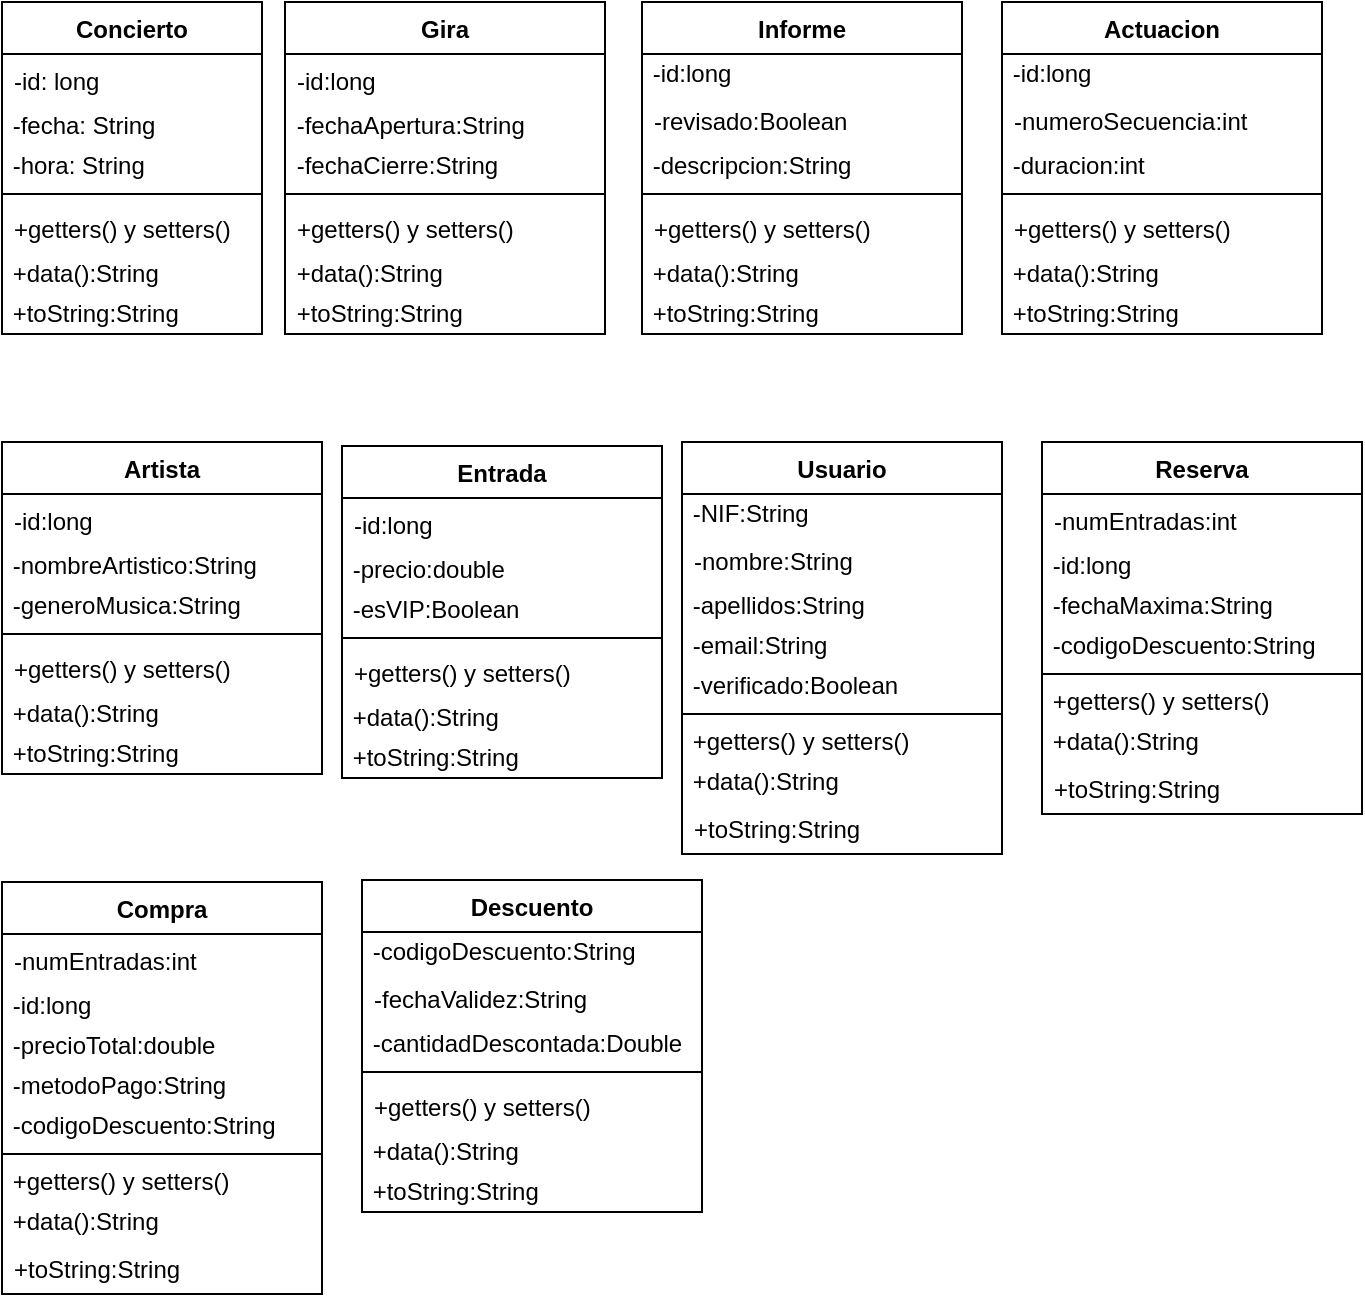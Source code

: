 <mxfile version="12.1.1" type="device" pages="1"><diagram id="xjaGBmAfWyfpc5PXz91N" name="Page-1"><mxGraphModel dx="854" dy="468" grid="1" gridSize="10" guides="1" tooltips="1" connect="1" arrows="1" fold="1" page="1" pageScale="1" pageWidth="827" pageHeight="1169" math="0" shadow="0"><root><mxCell id="0"/><mxCell id="1" parent="0"/><mxCell id="RiMxpayT2h-2j6qFjot8-5" value="Concierto" style="swimlane;fontStyle=1;align=center;verticalAlign=top;childLayout=stackLayout;horizontal=1;startSize=26;horizontalStack=0;resizeParent=1;resizeParentMax=0;resizeLast=0;collapsible=1;marginBottom=0;" parent="1" vertex="1"><mxGeometry x="20" y="30" width="130" height="166" as="geometry"/></mxCell><mxCell id="RiMxpayT2h-2j6qFjot8-6" value="-id: long" style="text;strokeColor=none;fillColor=none;align=left;verticalAlign=top;spacingLeft=4;spacingRight=4;overflow=hidden;rotatable=0;points=[[0,0.5],[1,0.5]];portConstraint=eastwest;" parent="RiMxpayT2h-2j6qFjot8-5" vertex="1"><mxGeometry y="26" width="130" height="26" as="geometry"/></mxCell><mxCell id="RiMxpayT2h-2j6qFjot8-9" value="&amp;nbsp;-fecha: String" style="text;html=1;resizable=0;points=[];autosize=1;align=left;verticalAlign=top;spacingTop=-4;" parent="RiMxpayT2h-2j6qFjot8-5" vertex="1"><mxGeometry y="52" width="130" height="20" as="geometry"/></mxCell><mxCell id="RiMxpayT2h-2j6qFjot8-10" value="&amp;nbsp;-hora: String" style="text;html=1;resizable=0;points=[];autosize=1;align=left;verticalAlign=top;spacingTop=-4;" parent="RiMxpayT2h-2j6qFjot8-5" vertex="1"><mxGeometry y="72" width="130" height="20" as="geometry"/></mxCell><mxCell id="RiMxpayT2h-2j6qFjot8-7" value="" style="line;strokeWidth=1;fillColor=none;align=left;verticalAlign=middle;spacingTop=-1;spacingLeft=3;spacingRight=3;rotatable=0;labelPosition=right;points=[];portConstraint=eastwest;" parent="RiMxpayT2h-2j6qFjot8-5" vertex="1"><mxGeometry y="92" width="130" height="8" as="geometry"/></mxCell><mxCell id="RiMxpayT2h-2j6qFjot8-8" value="+getters() y setters()&#10; " style="text;strokeColor=none;fillColor=none;align=left;verticalAlign=top;spacingLeft=4;spacingRight=4;overflow=hidden;rotatable=0;points=[[0,0.5],[1,0.5]];portConstraint=eastwest;" parent="RiMxpayT2h-2j6qFjot8-5" vertex="1"><mxGeometry y="100" width="130" height="26" as="geometry"/></mxCell><mxCell id="RiMxpayT2h-2j6qFjot8-12" value="&amp;nbsp;+data():String" style="text;html=1;resizable=0;points=[];autosize=1;align=left;verticalAlign=top;spacingTop=-4;" parent="RiMxpayT2h-2j6qFjot8-5" vertex="1"><mxGeometry y="126" width="130" height="20" as="geometry"/></mxCell><mxCell id="RiMxpayT2h-2j6qFjot8-48" value="&amp;nbsp;+toString:String" style="text;html=1;resizable=0;points=[];autosize=1;align=left;verticalAlign=top;spacingTop=-4;" parent="RiMxpayT2h-2j6qFjot8-5" vertex="1"><mxGeometry y="146" width="130" height="20" as="geometry"/></mxCell><mxCell id="RiMxpayT2h-2j6qFjot8-13" value="Gira" style="swimlane;fontStyle=1;align=center;verticalAlign=top;childLayout=stackLayout;horizontal=1;startSize=26;horizontalStack=0;resizeParent=1;resizeParentMax=0;resizeLast=0;collapsible=1;marginBottom=0;" parent="1" vertex="1"><mxGeometry x="161.5" y="30" width="160" height="166" as="geometry"/></mxCell><mxCell id="RiMxpayT2h-2j6qFjot8-14" value="-id:long" style="text;strokeColor=none;fillColor=none;align=left;verticalAlign=top;spacingLeft=4;spacingRight=4;overflow=hidden;rotatable=0;points=[[0,0.5],[1,0.5]];portConstraint=eastwest;" parent="RiMxpayT2h-2j6qFjot8-13" vertex="1"><mxGeometry y="26" width="160" height="26" as="geometry"/></mxCell><mxCell id="RiMxpayT2h-2j6qFjot8-17" value="&amp;nbsp;-fechaApertura:String" style="text;html=1;resizable=0;points=[];autosize=1;align=left;verticalAlign=top;spacingTop=-4;" parent="RiMxpayT2h-2j6qFjot8-13" vertex="1"><mxGeometry y="52" width="160" height="20" as="geometry"/></mxCell><mxCell id="RiMxpayT2h-2j6qFjot8-18" value="&amp;nbsp;-fechaCierre:String" style="text;html=1;resizable=0;points=[];autosize=1;align=left;verticalAlign=top;spacingTop=-4;" parent="RiMxpayT2h-2j6qFjot8-13" vertex="1"><mxGeometry y="72" width="160" height="20" as="geometry"/></mxCell><mxCell id="RiMxpayT2h-2j6qFjot8-15" value="" style="line;strokeWidth=1;fillColor=none;align=left;verticalAlign=middle;spacingTop=-1;spacingLeft=3;spacingRight=3;rotatable=0;labelPosition=right;points=[];portConstraint=eastwest;" parent="RiMxpayT2h-2j6qFjot8-13" vertex="1"><mxGeometry y="92" width="160" height="8" as="geometry"/></mxCell><mxCell id="RiMxpayT2h-2j6qFjot8-16" value="+getters() y setters()&#10; " style="text;strokeColor=none;fillColor=none;align=left;verticalAlign=top;spacingLeft=4;spacingRight=4;overflow=hidden;rotatable=0;points=[[0,0.5],[1,0.5]];portConstraint=eastwest;" parent="RiMxpayT2h-2j6qFjot8-13" vertex="1"><mxGeometry y="100" width="160" height="26" as="geometry"/></mxCell><mxCell id="RiMxpayT2h-2j6qFjot8-19" value="&amp;nbsp;+data():String" style="text;html=1;resizable=0;points=[];autosize=1;align=left;verticalAlign=top;spacingTop=-4;" parent="RiMxpayT2h-2j6qFjot8-13" vertex="1"><mxGeometry y="126" width="160" height="20" as="geometry"/></mxCell><mxCell id="RiMxpayT2h-2j6qFjot8-49" value="&amp;nbsp;+toString:String" style="text;html=1;resizable=0;points=[];autosize=1;align=left;verticalAlign=top;spacingTop=-4;" parent="RiMxpayT2h-2j6qFjot8-13" vertex="1"><mxGeometry y="146" width="160" height="20" as="geometry"/></mxCell><mxCell id="RiMxpayT2h-2j6qFjot8-21" value="Informe" style="swimlane;fontStyle=1;align=center;verticalAlign=top;childLayout=stackLayout;horizontal=1;startSize=26;horizontalStack=0;resizeParent=1;resizeParentMax=0;resizeLast=0;collapsible=1;marginBottom=0;" parent="1" vertex="1"><mxGeometry x="340" y="30" width="160" height="166" as="geometry"/></mxCell><mxCell id="RiMxpayT2h-2j6qFjot8-25" value="&amp;nbsp;-id:long" style="text;html=1;resizable=0;points=[];autosize=1;align=left;verticalAlign=top;spacingTop=-4;" parent="RiMxpayT2h-2j6qFjot8-21" vertex="1"><mxGeometry y="26" width="160" height="20" as="geometry"/></mxCell><mxCell id="RiMxpayT2h-2j6qFjot8-22" value="-revisado:Boolean" style="text;strokeColor=none;fillColor=none;align=left;verticalAlign=top;spacingLeft=4;spacingRight=4;overflow=hidden;rotatable=0;points=[[0,0.5],[1,0.5]];portConstraint=eastwest;" parent="RiMxpayT2h-2j6qFjot8-21" vertex="1"><mxGeometry y="46" width="160" height="26" as="geometry"/></mxCell><mxCell id="RiMxpayT2h-2j6qFjot8-26" value="&amp;nbsp;-descripcion:String" style="text;html=1;resizable=0;points=[];autosize=1;align=left;verticalAlign=top;spacingTop=-4;" parent="RiMxpayT2h-2j6qFjot8-21" vertex="1"><mxGeometry y="72" width="160" height="20" as="geometry"/></mxCell><mxCell id="RiMxpayT2h-2j6qFjot8-23" value="" style="line;strokeWidth=1;fillColor=none;align=left;verticalAlign=middle;spacingTop=-1;spacingLeft=3;spacingRight=3;rotatable=0;labelPosition=right;points=[];portConstraint=eastwest;" parent="RiMxpayT2h-2j6qFjot8-21" vertex="1"><mxGeometry y="92" width="160" height="8" as="geometry"/></mxCell><mxCell id="RiMxpayT2h-2j6qFjot8-24" value="+getters() y setters()" style="text;strokeColor=none;fillColor=none;align=left;verticalAlign=top;spacingLeft=4;spacingRight=4;overflow=hidden;rotatable=0;points=[[0,0.5],[1,0.5]];portConstraint=eastwest;" parent="RiMxpayT2h-2j6qFjot8-21" vertex="1"><mxGeometry y="100" width="160" height="26" as="geometry"/></mxCell><mxCell id="RiMxpayT2h-2j6qFjot8-27" value="&amp;nbsp;+data():String" style="text;html=1;resizable=0;points=[];autosize=1;align=left;verticalAlign=top;spacingTop=-4;" parent="RiMxpayT2h-2j6qFjot8-21" vertex="1"><mxGeometry y="126" width="160" height="20" as="geometry"/></mxCell><mxCell id="RiMxpayT2h-2j6qFjot8-50" value="&amp;nbsp;+toString:String" style="text;html=1;resizable=0;points=[];autosize=1;align=left;verticalAlign=top;spacingTop=-4;" parent="RiMxpayT2h-2j6qFjot8-21" vertex="1"><mxGeometry y="146" width="160" height="20" as="geometry"/></mxCell><mxCell id="RiMxpayT2h-2j6qFjot8-28" value="Actuacion" style="swimlane;fontStyle=1;align=center;verticalAlign=top;childLayout=stackLayout;horizontal=1;startSize=26;horizontalStack=0;resizeParent=1;resizeParentMax=0;resizeLast=0;collapsible=1;marginBottom=0;" parent="1" vertex="1"><mxGeometry x="520" y="30" width="160" height="166" as="geometry"/></mxCell><mxCell id="RiMxpayT2h-2j6qFjot8-32" value="&amp;nbsp;-id:long&amp;nbsp;" style="text;html=1;resizable=0;points=[];autosize=1;align=left;verticalAlign=top;spacingTop=-4;" parent="RiMxpayT2h-2j6qFjot8-28" vertex="1"><mxGeometry y="26" width="160" height="20" as="geometry"/></mxCell><mxCell id="RiMxpayT2h-2j6qFjot8-29" value="-numeroSecuencia:int" style="text;strokeColor=none;fillColor=none;align=left;verticalAlign=top;spacingLeft=4;spacingRight=4;overflow=hidden;rotatable=0;points=[[0,0.5],[1,0.5]];portConstraint=eastwest;" parent="RiMxpayT2h-2j6qFjot8-28" vertex="1"><mxGeometry y="46" width="160" height="26" as="geometry"/></mxCell><mxCell id="RiMxpayT2h-2j6qFjot8-33" value="&amp;nbsp;-duracion:int" style="text;html=1;resizable=0;points=[];autosize=1;align=left;verticalAlign=top;spacingTop=-4;" parent="RiMxpayT2h-2j6qFjot8-28" vertex="1"><mxGeometry y="72" width="160" height="20" as="geometry"/></mxCell><mxCell id="RiMxpayT2h-2j6qFjot8-30" value="" style="line;strokeWidth=1;fillColor=none;align=left;verticalAlign=middle;spacingTop=-1;spacingLeft=3;spacingRight=3;rotatable=0;labelPosition=right;points=[];portConstraint=eastwest;" parent="RiMxpayT2h-2j6qFjot8-28" vertex="1"><mxGeometry y="92" width="160" height="8" as="geometry"/></mxCell><mxCell id="RiMxpayT2h-2j6qFjot8-31" value="+getters() y setters()" style="text;strokeColor=none;fillColor=none;align=left;verticalAlign=top;spacingLeft=4;spacingRight=4;overflow=hidden;rotatable=0;points=[[0,0.5],[1,0.5]];portConstraint=eastwest;" parent="RiMxpayT2h-2j6qFjot8-28" vertex="1"><mxGeometry y="100" width="160" height="26" as="geometry"/></mxCell><mxCell id="RiMxpayT2h-2j6qFjot8-35" value="&amp;nbsp;+data():String" style="text;html=1;resizable=0;points=[];autosize=1;align=left;verticalAlign=top;spacingTop=-4;" parent="RiMxpayT2h-2j6qFjot8-28" vertex="1"><mxGeometry y="126" width="160" height="20" as="geometry"/></mxCell><mxCell id="RiMxpayT2h-2j6qFjot8-51" value="&amp;nbsp;+toString:String" style="text;html=1;resizable=0;points=[];autosize=1;align=left;verticalAlign=top;spacingTop=-4;" parent="RiMxpayT2h-2j6qFjot8-28" vertex="1"><mxGeometry y="146" width="160" height="20" as="geometry"/></mxCell><mxCell id="RiMxpayT2h-2j6qFjot8-36" value="Artista" style="swimlane;fontStyle=1;align=center;verticalAlign=top;childLayout=stackLayout;horizontal=1;startSize=26;horizontalStack=0;resizeParent=1;resizeParentMax=0;resizeLast=0;collapsible=1;marginBottom=0;" parent="1" vertex="1"><mxGeometry x="20" y="250" width="160" height="166" as="geometry"/></mxCell><mxCell id="RiMxpayT2h-2j6qFjot8-37" value="-id:long" style="text;strokeColor=none;fillColor=none;align=left;verticalAlign=top;spacingLeft=4;spacingRight=4;overflow=hidden;rotatable=0;points=[[0,0.5],[1,0.5]];portConstraint=eastwest;" parent="RiMxpayT2h-2j6qFjot8-36" vertex="1"><mxGeometry y="26" width="160" height="26" as="geometry"/></mxCell><mxCell id="RiMxpayT2h-2j6qFjot8-44" value="&amp;nbsp;-nombreArtistico:String" style="text;html=1;resizable=0;points=[];autosize=1;align=left;verticalAlign=top;spacingTop=-4;" parent="RiMxpayT2h-2j6qFjot8-36" vertex="1"><mxGeometry y="52" width="160" height="20" as="geometry"/></mxCell><mxCell id="RiMxpayT2h-2j6qFjot8-45" value="&amp;nbsp;-generoMusica:String" style="text;html=1;resizable=0;points=[];autosize=1;align=left;verticalAlign=top;spacingTop=-4;" parent="RiMxpayT2h-2j6qFjot8-36" vertex="1"><mxGeometry y="72" width="160" height="20" as="geometry"/></mxCell><mxCell id="RiMxpayT2h-2j6qFjot8-38" value="" style="line;strokeWidth=1;fillColor=none;align=left;verticalAlign=middle;spacingTop=-1;spacingLeft=3;spacingRight=3;rotatable=0;labelPosition=right;points=[];portConstraint=eastwest;" parent="RiMxpayT2h-2j6qFjot8-36" vertex="1"><mxGeometry y="92" width="160" height="8" as="geometry"/></mxCell><mxCell id="RiMxpayT2h-2j6qFjot8-39" value="+getters() y setters()&#10; " style="text;strokeColor=none;fillColor=none;align=left;verticalAlign=top;spacingLeft=4;spacingRight=4;overflow=hidden;rotatable=0;points=[[0,0.5],[1,0.5]];portConstraint=eastwest;" parent="RiMxpayT2h-2j6qFjot8-36" vertex="1"><mxGeometry y="100" width="160" height="26" as="geometry"/></mxCell><mxCell id="RiMxpayT2h-2j6qFjot8-46" value="&amp;nbsp;+data():String" style="text;html=1;resizable=0;points=[];autosize=1;align=left;verticalAlign=top;spacingTop=-4;" parent="RiMxpayT2h-2j6qFjot8-36" vertex="1"><mxGeometry y="126" width="160" height="20" as="geometry"/></mxCell><mxCell id="RiMxpayT2h-2j6qFjot8-52" value="&amp;nbsp;+toString:String" style="text;html=1;resizable=0;points=[];autosize=1;align=left;verticalAlign=top;spacingTop=-4;" parent="RiMxpayT2h-2j6qFjot8-36" vertex="1"><mxGeometry y="146" width="160" height="20" as="geometry"/></mxCell><mxCell id="RiMxpayT2h-2j6qFjot8-40" value="Entrada" style="swimlane;fontStyle=1;align=center;verticalAlign=top;childLayout=stackLayout;horizontal=1;startSize=26;horizontalStack=0;resizeParent=1;resizeParentMax=0;resizeLast=0;collapsible=1;marginBottom=0;" parent="1" vertex="1"><mxGeometry x="190" y="252" width="160" height="166" as="geometry"/></mxCell><mxCell id="RiMxpayT2h-2j6qFjot8-41" value="-id:long" style="text;strokeColor=none;fillColor=none;align=left;verticalAlign=top;spacingLeft=4;spacingRight=4;overflow=hidden;rotatable=0;points=[[0,0.5],[1,0.5]];portConstraint=eastwest;" parent="RiMxpayT2h-2j6qFjot8-40" vertex="1"><mxGeometry y="26" width="160" height="26" as="geometry"/></mxCell><mxCell id="RiMxpayT2h-2j6qFjot8-47" value="&amp;nbsp;-precio:double&amp;nbsp;" style="text;html=1;resizable=0;points=[];autosize=1;align=left;verticalAlign=top;spacingTop=-4;" parent="RiMxpayT2h-2j6qFjot8-40" vertex="1"><mxGeometry y="52" width="160" height="20" as="geometry"/></mxCell><mxCell id="RiMxpayT2h-2j6qFjot8-66" value="&amp;nbsp;-esVIP:Boolean" style="text;html=1;resizable=0;points=[];autosize=1;align=left;verticalAlign=top;spacingTop=-4;" parent="RiMxpayT2h-2j6qFjot8-40" vertex="1"><mxGeometry y="72" width="160" height="20" as="geometry"/></mxCell><mxCell id="RiMxpayT2h-2j6qFjot8-42" value="" style="line;strokeWidth=1;fillColor=none;align=left;verticalAlign=middle;spacingTop=-1;spacingLeft=3;spacingRight=3;rotatable=0;labelPosition=right;points=[];portConstraint=eastwest;" parent="RiMxpayT2h-2j6qFjot8-40" vertex="1"><mxGeometry y="92" width="160" height="8" as="geometry"/></mxCell><mxCell id="RiMxpayT2h-2j6qFjot8-43" value="+getters() y setters()&#10; " style="text;strokeColor=none;fillColor=none;align=left;verticalAlign=top;spacingLeft=4;spacingRight=4;overflow=hidden;rotatable=0;points=[[0,0.5],[1,0.5]];portConstraint=eastwest;" parent="RiMxpayT2h-2j6qFjot8-40" vertex="1"><mxGeometry y="100" width="160" height="26" as="geometry"/></mxCell><mxCell id="RiMxpayT2h-2j6qFjot8-67" value="&amp;nbsp;+data():String" style="text;html=1;resizable=0;points=[];autosize=1;align=left;verticalAlign=top;spacingTop=-4;" parent="RiMxpayT2h-2j6qFjot8-40" vertex="1"><mxGeometry y="126" width="160" height="20" as="geometry"/></mxCell><mxCell id="RiMxpayT2h-2j6qFjot8-53" value="&amp;nbsp;+toString:String" style="text;html=1;resizable=0;points=[];autosize=1;align=left;verticalAlign=top;spacingTop=-4;" parent="RiMxpayT2h-2j6qFjot8-40" vertex="1"><mxGeometry y="146" width="160" height="20" as="geometry"/></mxCell><mxCell id="RiMxpayT2h-2j6qFjot8-54" value="Usuario" style="swimlane;fontStyle=1;align=center;verticalAlign=top;childLayout=stackLayout;horizontal=1;startSize=26;horizontalStack=0;resizeParent=1;resizeParentMax=0;resizeLast=0;collapsible=1;marginBottom=0;" parent="1" vertex="1"><mxGeometry x="360" y="250" width="160" height="206" as="geometry"/></mxCell><mxCell id="RiMxpayT2h-2j6qFjot8-88" value="&amp;nbsp;-NIF:String" style="text;html=1;resizable=0;points=[];autosize=1;align=left;verticalAlign=top;spacingTop=-4;" parent="RiMxpayT2h-2j6qFjot8-54" vertex="1"><mxGeometry y="26" width="160" height="20" as="geometry"/></mxCell><mxCell id="RiMxpayT2h-2j6qFjot8-55" value="-nombre:String" style="text;strokeColor=none;fillColor=none;align=left;verticalAlign=top;spacingLeft=4;spacingRight=4;overflow=hidden;rotatable=0;points=[[0,0.5],[1,0.5]];portConstraint=eastwest;" parent="RiMxpayT2h-2j6qFjot8-54" vertex="1"><mxGeometry y="46" width="160" height="26" as="geometry"/></mxCell><mxCell id="RiMxpayT2h-2j6qFjot8-85" value="&amp;nbsp;-apellidos:String" style="text;html=1;resizable=0;points=[];autosize=1;align=left;verticalAlign=top;spacingTop=-4;" parent="RiMxpayT2h-2j6qFjot8-54" vertex="1"><mxGeometry y="72" width="160" height="20" as="geometry"/></mxCell><mxCell id="RiMxpayT2h-2j6qFjot8-86" value="&amp;nbsp;-email:String" style="text;html=1;resizable=0;points=[];autosize=1;align=left;verticalAlign=top;spacingTop=-4;" parent="RiMxpayT2h-2j6qFjot8-54" vertex="1"><mxGeometry y="92" width="160" height="20" as="geometry"/></mxCell><mxCell id="RiMxpayT2h-2j6qFjot8-87" value="&amp;nbsp;-verificado:Boolean" style="text;html=1;resizable=0;points=[];autosize=1;align=left;verticalAlign=top;spacingTop=-4;" parent="RiMxpayT2h-2j6qFjot8-54" vertex="1"><mxGeometry y="112" width="160" height="20" as="geometry"/></mxCell><mxCell id="RiMxpayT2h-2j6qFjot8-56" value="" style="line;strokeWidth=1;fillColor=none;align=left;verticalAlign=middle;spacingTop=-1;spacingLeft=3;spacingRight=3;rotatable=0;labelPosition=right;points=[];portConstraint=eastwest;" parent="RiMxpayT2h-2j6qFjot8-54" vertex="1"><mxGeometry y="132" width="160" height="8" as="geometry"/></mxCell><mxCell id="RiMxpayT2h-2j6qFjot8-76" value="&amp;nbsp;+getters() y setters()" style="text;html=1;resizable=0;points=[];autosize=1;align=left;verticalAlign=top;spacingTop=-4;" parent="RiMxpayT2h-2j6qFjot8-54" vertex="1"><mxGeometry y="140" width="160" height="20" as="geometry"/></mxCell><mxCell id="RiMxpayT2h-2j6qFjot8-82" value="&amp;nbsp;+data():String" style="text;html=1;resizable=0;points=[];autosize=1;align=left;verticalAlign=top;spacingTop=-4;" parent="RiMxpayT2h-2j6qFjot8-54" vertex="1"><mxGeometry y="160" width="160" height="20" as="geometry"/></mxCell><mxCell id="RiMxpayT2h-2j6qFjot8-57" value="+toString:String" style="text;strokeColor=none;fillColor=none;align=left;verticalAlign=top;spacingLeft=4;spacingRight=4;overflow=hidden;rotatable=0;points=[[0,0.5],[1,0.5]];portConstraint=eastwest;" parent="RiMxpayT2h-2j6qFjot8-54" vertex="1"><mxGeometry y="180" width="160" height="26" as="geometry"/></mxCell><mxCell id="RiMxpayT2h-2j6qFjot8-58" value="Compra" style="swimlane;fontStyle=1;align=center;verticalAlign=top;childLayout=stackLayout;horizontal=1;startSize=26;horizontalStack=0;resizeParent=1;resizeParentMax=0;resizeLast=0;collapsible=1;marginBottom=0;" parent="1" vertex="1"><mxGeometry x="20" y="470" width="160" height="206" as="geometry"/></mxCell><mxCell id="RiMxpayT2h-2j6qFjot8-59" value="-numEntradas:int" style="text;strokeColor=none;fillColor=none;align=left;verticalAlign=top;spacingLeft=4;spacingRight=4;overflow=hidden;rotatable=0;points=[[0,0.5],[1,0.5]];portConstraint=eastwest;" parent="RiMxpayT2h-2j6qFjot8-58" vertex="1"><mxGeometry y="26" width="160" height="26" as="geometry"/></mxCell><mxCell id="RiMxpayT2h-2j6qFjot8-89" value="&amp;nbsp;-id:long" style="text;html=1;resizable=0;points=[];autosize=1;align=left;verticalAlign=top;spacingTop=-4;" parent="RiMxpayT2h-2j6qFjot8-58" vertex="1"><mxGeometry y="52" width="160" height="20" as="geometry"/></mxCell><mxCell id="RiMxpayT2h-2j6qFjot8-90" value="&amp;nbsp;-precioTotal:double" style="text;html=1;resizable=0;points=[];autosize=1;align=left;verticalAlign=top;spacingTop=-4;" parent="RiMxpayT2h-2j6qFjot8-58" vertex="1"><mxGeometry y="72" width="160" height="20" as="geometry"/></mxCell><mxCell id="RiMxpayT2h-2j6qFjot8-91" value="&amp;nbsp;-metodoPago:String" style="text;html=1;resizable=0;points=[];autosize=1;align=left;verticalAlign=top;spacingTop=-4;" parent="RiMxpayT2h-2j6qFjot8-58" vertex="1"><mxGeometry y="92" width="160" height="20" as="geometry"/></mxCell><mxCell id="RiMxpayT2h-2j6qFjot8-97" value="&amp;nbsp;-codigoDescuento:String" style="text;html=1;resizable=0;points=[];autosize=1;align=left;verticalAlign=top;spacingTop=-4;" parent="RiMxpayT2h-2j6qFjot8-58" vertex="1"><mxGeometry y="112" width="160" height="20" as="geometry"/></mxCell><mxCell id="RiMxpayT2h-2j6qFjot8-60" value="" style="line;strokeWidth=1;fillColor=none;align=left;verticalAlign=middle;spacingTop=-1;spacingLeft=3;spacingRight=3;rotatable=0;labelPosition=right;points=[];portConstraint=eastwest;" parent="RiMxpayT2h-2j6qFjot8-58" vertex="1"><mxGeometry y="132" width="160" height="8" as="geometry"/></mxCell><mxCell id="RiMxpayT2h-2j6qFjot8-77" value="&amp;nbsp;+getters() y setters()" style="text;html=1;resizable=0;points=[];autosize=1;align=left;verticalAlign=top;spacingTop=-4;" parent="RiMxpayT2h-2j6qFjot8-58" vertex="1"><mxGeometry y="140" width="160" height="20" as="geometry"/></mxCell><mxCell id="RiMxpayT2h-2j6qFjot8-83" value="&amp;nbsp;+data():String" style="text;html=1;resizable=0;points=[];autosize=1;align=left;verticalAlign=top;spacingTop=-4;" parent="RiMxpayT2h-2j6qFjot8-58" vertex="1"><mxGeometry y="160" width="160" height="20" as="geometry"/></mxCell><mxCell id="RiMxpayT2h-2j6qFjot8-61" value="+toString:String" style="text;strokeColor=none;fillColor=none;align=left;verticalAlign=top;spacingLeft=4;spacingRight=4;overflow=hidden;rotatable=0;points=[[0,0.5],[1,0.5]];portConstraint=eastwest;" parent="RiMxpayT2h-2j6qFjot8-58" vertex="1"><mxGeometry y="180" width="160" height="26" as="geometry"/></mxCell><mxCell id="RiMxpayT2h-2j6qFjot8-62" value="Reserva" style="swimlane;fontStyle=1;align=center;verticalAlign=top;childLayout=stackLayout;horizontal=1;startSize=26;horizontalStack=0;resizeParent=1;resizeParentMax=0;resizeLast=0;collapsible=1;marginBottom=0;" parent="1" vertex="1"><mxGeometry x="540" y="250" width="160" height="186" as="geometry"/></mxCell><mxCell id="RiMxpayT2h-2j6qFjot8-63" value="-numEntradas:int" style="text;strokeColor=none;fillColor=none;align=left;verticalAlign=top;spacingLeft=4;spacingRight=4;overflow=hidden;rotatable=0;points=[[0,0.5],[1,0.5]];portConstraint=eastwest;" parent="RiMxpayT2h-2j6qFjot8-62" vertex="1"><mxGeometry y="26" width="160" height="26" as="geometry"/></mxCell><mxCell id="RiMxpayT2h-2j6qFjot8-92" value="&amp;nbsp;-id:long" style="text;html=1;resizable=0;points=[];autosize=1;align=left;verticalAlign=top;spacingTop=-4;" parent="RiMxpayT2h-2j6qFjot8-62" vertex="1"><mxGeometry y="52" width="160" height="20" as="geometry"/></mxCell><mxCell id="RiMxpayT2h-2j6qFjot8-94" value="&amp;nbsp;-fechaMaxima:String" style="text;html=1;resizable=0;points=[];autosize=1;align=left;verticalAlign=top;spacingTop=-4;" parent="RiMxpayT2h-2j6qFjot8-62" vertex="1"><mxGeometry y="72" width="160" height="20" as="geometry"/></mxCell><mxCell id="RiMxpayT2h-2j6qFjot8-96" value="&amp;nbsp;-codigoDescuento:String&lt;br&gt;" style="text;html=1;resizable=0;points=[];autosize=1;align=left;verticalAlign=top;spacingTop=-4;" parent="RiMxpayT2h-2j6qFjot8-62" vertex="1"><mxGeometry y="92" width="160" height="20" as="geometry"/></mxCell><mxCell id="RiMxpayT2h-2j6qFjot8-64" value="" style="line;strokeWidth=1;fillColor=none;align=left;verticalAlign=middle;spacingTop=-1;spacingLeft=3;spacingRight=3;rotatable=0;labelPosition=right;points=[];portConstraint=eastwest;" parent="RiMxpayT2h-2j6qFjot8-62" vertex="1"><mxGeometry y="112" width="160" height="8" as="geometry"/></mxCell><mxCell id="RiMxpayT2h-2j6qFjot8-79" value="&amp;nbsp;+getters() y setters()" style="text;html=1;resizable=0;points=[];autosize=1;align=left;verticalAlign=top;spacingTop=-4;" parent="RiMxpayT2h-2j6qFjot8-62" vertex="1"><mxGeometry y="120" width="160" height="20" as="geometry"/></mxCell><mxCell id="RiMxpayT2h-2j6qFjot8-80" value="&amp;nbsp;+data():String" style="text;html=1;resizable=0;points=[];autosize=1;align=left;verticalAlign=top;spacingTop=-4;" parent="RiMxpayT2h-2j6qFjot8-62" vertex="1"><mxGeometry y="140" width="160" height="20" as="geometry"/></mxCell><mxCell id="RiMxpayT2h-2j6qFjot8-65" value="+toString:String" style="text;strokeColor=none;fillColor=none;align=left;verticalAlign=top;spacingLeft=4;spacingRight=4;overflow=hidden;rotatable=0;points=[[0,0.5],[1,0.5]];portConstraint=eastwest;" parent="RiMxpayT2h-2j6qFjot8-62" vertex="1"><mxGeometry y="160" width="160" height="26" as="geometry"/></mxCell><mxCell id="RiMxpayT2h-2j6qFjot8-68" value="Descuento" style="swimlane;fontStyle=1;align=center;verticalAlign=top;childLayout=stackLayout;horizontal=1;startSize=26;horizontalStack=0;resizeParent=1;resizeParentMax=0;resizeLast=0;collapsible=1;marginBottom=0;" parent="1" vertex="1"><mxGeometry x="200" y="469" width="170" height="166" as="geometry"/></mxCell><mxCell id="RiMxpayT2h-2j6qFjot8-98" value="&amp;nbsp;-codigoDescuento:String" style="text;html=1;resizable=0;points=[];autosize=1;align=left;verticalAlign=top;spacingTop=-4;" parent="RiMxpayT2h-2j6qFjot8-68" vertex="1"><mxGeometry y="26" width="170" height="20" as="geometry"/></mxCell><mxCell id="RiMxpayT2h-2j6qFjot8-69" value="-fechaValidez:String" style="text;strokeColor=none;fillColor=none;align=left;verticalAlign=top;spacingLeft=4;spacingRight=4;overflow=hidden;rotatable=0;points=[[0,0.5],[1,0.5]];portConstraint=eastwest;" parent="RiMxpayT2h-2j6qFjot8-68" vertex="1"><mxGeometry y="46" width="170" height="26" as="geometry"/></mxCell><mxCell id="RiMxpayT2h-2j6qFjot8-99" value="&amp;nbsp;-cantidadDescontada:Double" style="text;html=1;resizable=0;points=[];autosize=1;align=left;verticalAlign=top;spacingTop=-4;" parent="RiMxpayT2h-2j6qFjot8-68" vertex="1"><mxGeometry y="72" width="170" height="20" as="geometry"/></mxCell><mxCell id="RiMxpayT2h-2j6qFjot8-70" value="" style="line;strokeWidth=1;fillColor=none;align=left;verticalAlign=middle;spacingTop=-1;spacingLeft=3;spacingRight=3;rotatable=0;labelPosition=right;points=[];portConstraint=eastwest;" parent="RiMxpayT2h-2j6qFjot8-68" vertex="1"><mxGeometry y="92" width="170" height="8" as="geometry"/></mxCell><mxCell id="RiMxpayT2h-2j6qFjot8-71" value="+getters() y setters()" style="text;strokeColor=none;fillColor=none;align=left;verticalAlign=top;spacingLeft=4;spacingRight=4;overflow=hidden;rotatable=0;points=[[0,0.5],[1,0.5]];portConstraint=eastwest;" parent="RiMxpayT2h-2j6qFjot8-68" vertex="1"><mxGeometry y="100" width="170" height="26" as="geometry"/></mxCell><mxCell id="RiMxpayT2h-2j6qFjot8-78" value="&amp;nbsp;+data():String" style="text;html=1;resizable=0;points=[];autosize=1;align=left;verticalAlign=top;spacingTop=-4;" parent="RiMxpayT2h-2j6qFjot8-68" vertex="1"><mxGeometry y="126" width="170" height="20" as="geometry"/></mxCell><mxCell id="RiMxpayT2h-2j6qFjot8-81" value="&amp;nbsp;+toString:String" style="text;html=1;resizable=0;points=[];autosize=1;align=left;verticalAlign=top;spacingTop=-4;" parent="RiMxpayT2h-2j6qFjot8-68" vertex="1"><mxGeometry y="146" width="170" height="20" as="geometry"/></mxCell></root></mxGraphModel></diagram></mxfile>